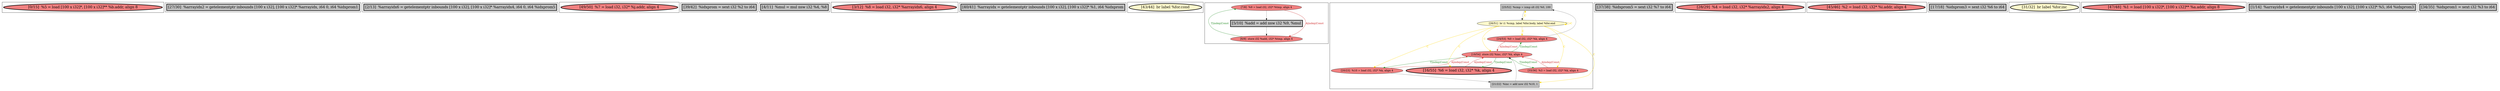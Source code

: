 
digraph G {





subgraph cluster18 {


node316 [penwidth=3.0,fontsize=20,fillcolor=lightcoral,label="[0/15]  %5 = load [100 x i32]*, [100 x i32]** %b.addr, align 8",shape=ellipse,style=filled ]



}

subgraph cluster16 {


node314 [penwidth=3.0,fontsize=20,fillcolor=grey,label="[27/30]  %arrayidx2 = getelementptr inbounds [100 x i32], [100 x i32]* %arrayidx, i64 0, i64 %idxprom1",shape=rectangle,style=filled ]



}

subgraph cluster17 {


node315 [penwidth=3.0,fontsize=20,fillcolor=grey,label="[2/13]  %arrayidx6 = getelementptr inbounds [100 x i32], [100 x i32]* %arrayidx4, i64 0, i64 %idxprom5",shape=rectangle,style=filled ]



}

subgraph cluster4 {


node295 [penwidth=3.0,fontsize=20,fillcolor=lightcoral,label="[49/50]  %7 = load i32, i32* %j.addr, align 4",shape=ellipse,style=filled ]



}

subgraph cluster3 {


node294 [penwidth=3.0,fontsize=20,fillcolor=grey,label="[39/42]  %idxprom = sext i32 %2 to i64",shape=rectangle,style=filled ]



}

subgraph cluster2 {


node293 [penwidth=3.0,fontsize=20,fillcolor=grey,label="[4/11]  %mul = mul nsw i32 %4, %8",shape=rectangle,style=filled ]



}

subgraph cluster1 {


node292 [penwidth=3.0,fontsize=20,fillcolor=lightcoral,label="[3/12]  %8 = load i32, i32* %arrayidx6, align 4",shape=ellipse,style=filled ]



}

subgraph cluster12 {


node310 [penwidth=3.0,fontsize=20,fillcolor=grey,label="[40/41]  %arrayidx = getelementptr inbounds [100 x i32], [100 x i32]* %1, i64 %idxprom",shape=rectangle,style=filled ]



}

subgraph cluster5 {


node296 [penwidth=3.0,fontsize=20,fillcolor=lemonchiffon,label="[43/44]  br label %for.cond",shape=ellipse,style=filled ]



}

subgraph cluster0 {


node291 [fillcolor=lightcoral,label="[7/8]  %9 = load i32, i32* %tmp, align 4",shape=ellipse,style=filled ]
node289 [penwidth=3.0,fontsize=20,fillcolor=grey,label="[5/10]  %add = add nsw i32 %9, %mul",shape=rectangle,style=filled ]
node290 [fillcolor=lightcoral,label="[6/9]  store i32 %add, i32* %tmp, align 4",shape=ellipse,style=filled ]

node291->node290 [style=solid,color=firebrick3,label="A|indep|Const",penwidth=1.0,fontcolor=firebrick3 ]
node290->node291 [style=solid,color=forestgreen,label="T|indep|Const",penwidth=1.0,fontcolor=forestgreen ]
node291->node289 [style=solid,color=black,label="",penwidth=0.5,fontcolor=black ]
node289->node290 [style=solid,color=black,label="",penwidth=0.5,fontcolor=black ]


}

subgraph cluster6 {


node304 [fillcolor=grey,label="[25/52]  %cmp = icmp slt i32 %0, 100",shape=rectangle,style=filled ]
node303 [fillcolor=lemonchiffon,label="[26/51]  br i1 %cmp, label %for.body, label %for.end",shape=ellipse,style=filled ]
node298 [fillcolor=lightcoral,label="[19/54]  store i32 %inc, i32* %k, align 4",shape=ellipse,style=filled ]
node297 [fillcolor=lightcoral,label="[20/23]  %10 = load i32, i32* %k, align 4",shape=ellipse,style=filled ]
node300 [penwidth=3.0,fontsize=20,fillcolor=lightcoral,label="[16/55]  %6 = load i32, i32* %k, align 4",shape=ellipse,style=filled ]
node299 [fillcolor=grey,label="[21/22]  %inc = add nsw i32 %10, 1",shape=rectangle,style=filled ]
node301 [fillcolor=lightcoral,label="[33/36]  %3 = load i32, i32* %k, align 4",shape=ellipse,style=filled ]
node302 [fillcolor=lightcoral,label="[24/53]  %0 = load i32, i32* %k, align 4",shape=ellipse,style=filled ]

node303->node298 [style=solid,color=gold,label="C",penwidth=1.0,fontcolor=gold ]
node300->node298 [style=solid,color=firebrick3,label="A|indep|Const",penwidth=1.0,fontcolor=firebrick3 ]
node303->node304 [style=solid,color=gold,label="C",penwidth=1.0,fontcolor=gold ]
node302->node298 [style=solid,color=firebrick3,label="A|indep|Const",penwidth=1.0,fontcolor=firebrick3 ]
node303->node302 [style=solid,color=gold,label="C",penwidth=1.0,fontcolor=gold ]
node303->node301 [style=solid,color=gold,label="C",penwidth=1.0,fontcolor=gold ]
node303->node300 [style=solid,color=gold,label="C",penwidth=1.0,fontcolor=gold ]
node298->node297 [style=solid,color=forestgreen,label="T|indep|Const",penwidth=1.0,fontcolor=forestgreen ]
node303->node303 [style=solid,color=gold,label="C",penwidth=1.0,fontcolor=gold ]
node302->node304 [style=solid,color=black,label="",penwidth=0.5,fontcolor=black ]
node303->node299 [style=solid,color=gold,label="C",penwidth=1.0,fontcolor=gold ]
node299->node298 [style=solid,color=black,label="",penwidth=0.5,fontcolor=black ]
node298->node300 [style=solid,color=forestgreen,label="T|indep|Const",penwidth=1.0,fontcolor=forestgreen ]
node304->node303 [style=solid,color=black,label="",penwidth=0.5,fontcolor=black ]
node297->node298 [style=solid,color=firebrick3,label="A|indep|Const",penwidth=1.0,fontcolor=firebrick3 ]
node298->node301 [style=solid,color=forestgreen,label="T|indep|Const",penwidth=1.0,fontcolor=forestgreen ]
node301->node298 [style=solid,color=firebrick3,label="A|indep|Const",penwidth=1.0,fontcolor=firebrick3 ]
node298->node302 [style=solid,color=forestgreen,label="T|indep|Const",penwidth=1.0,fontcolor=forestgreen ]
node297->node299 [style=solid,color=black,label="",penwidth=0.5,fontcolor=black ]
node303->node297 [style=solid,color=gold,label="C",penwidth=1.0,fontcolor=gold ]


}

subgraph cluster14 {


node312 [penwidth=3.0,fontsize=20,fillcolor=grey,label="[37/38]  %idxprom5 = sext i32 %7 to i64",shape=rectangle,style=filled ]



}

subgraph cluster7 {


node305 [penwidth=3.0,fontsize=20,fillcolor=lightcoral,label="[28/29]  %4 = load i32, i32* %arrayidx2, align 4",shape=ellipse,style=filled ]



}

subgraph cluster8 {


node306 [penwidth=3.0,fontsize=20,fillcolor=lightcoral,label="[45/46]  %2 = load i32, i32* %i.addr, align 4",shape=ellipse,style=filled ]



}

subgraph cluster9 {


node307 [penwidth=3.0,fontsize=20,fillcolor=grey,label="[17/18]  %idxprom3 = sext i32 %6 to i64",shape=rectangle,style=filled ]



}

subgraph cluster10 {


node308 [penwidth=3.0,fontsize=20,fillcolor=lemonchiffon,label="[31/32]  br label %for.inc",shape=ellipse,style=filled ]



}

subgraph cluster11 {


node309 [penwidth=3.0,fontsize=20,fillcolor=lightcoral,label="[47/48]  %1 = load [100 x i32]*, [100 x i32]** %a.addr, align 8",shape=ellipse,style=filled ]



}

subgraph cluster13 {


node311 [penwidth=3.0,fontsize=20,fillcolor=grey,label="[1/14]  %arrayidx4 = getelementptr inbounds [100 x i32], [100 x i32]* %5, i64 %idxprom3",shape=rectangle,style=filled ]



}

subgraph cluster15 {


node313 [penwidth=3.0,fontsize=20,fillcolor=grey,label="[34/35]  %idxprom1 = sext i32 %3 to i64",shape=rectangle,style=filled ]



}

}
